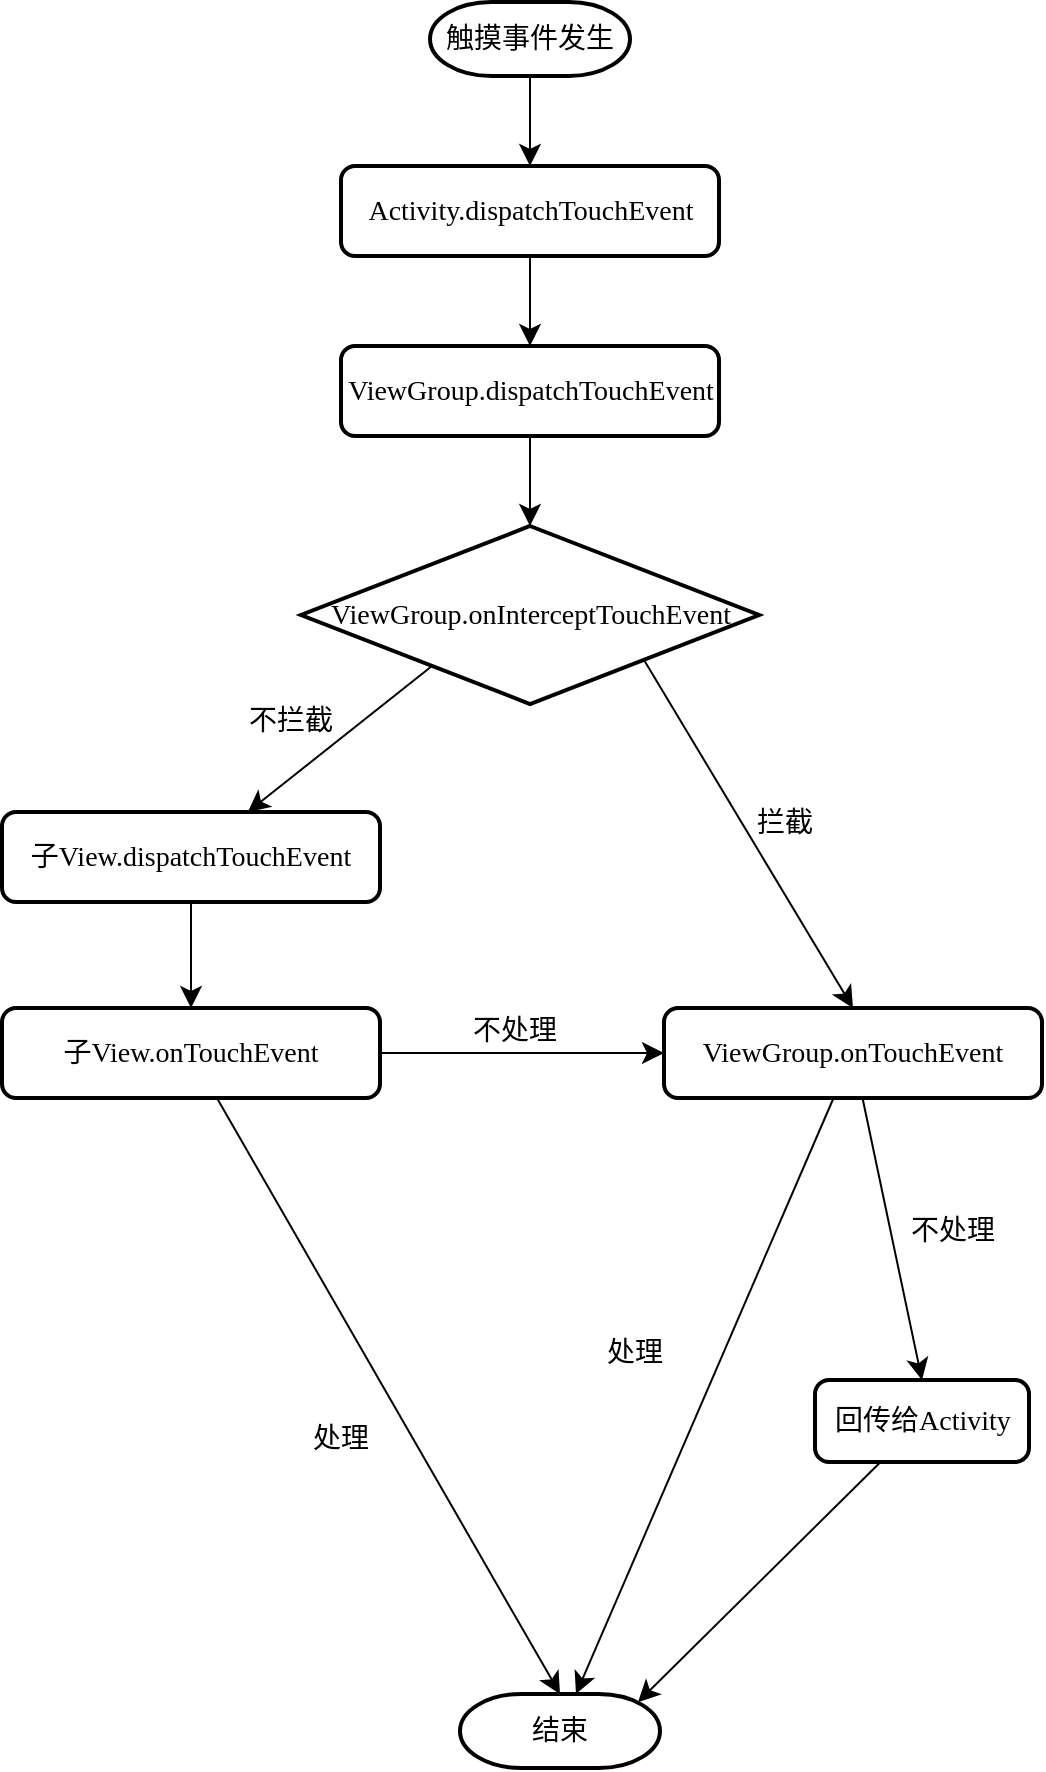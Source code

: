 <mxfile version="26.2.5">
  <diagram name="第 1 页" id="j5qo4Wbj1wZFAhKcdQzH">
    <mxGraphModel dx="1315" dy="1618" grid="0" gridSize="10" guides="1" tooltips="1" connect="1" arrows="1" fold="1" page="0" pageScale="1" pageWidth="827" pageHeight="1169" math="0" shadow="0">
      <root>
        <mxCell id="0" />
        <mxCell id="1" parent="0" />
        <mxCell id="qDCxLhv-A8sAmJ7qmU_K-5" style="edgeStyle=none;curved=1;rounded=0;orthogonalLoop=1;jettySize=auto;html=1;entryX=0.5;entryY=0;entryDx=0;entryDy=0;startSize=8;endSize=8;" edge="1" parent="1" source="qDCxLhv-A8sAmJ7qmU_K-1" target="qDCxLhv-A8sAmJ7qmU_K-2">
          <mxGeometry relative="1" as="geometry" />
        </mxCell>
        <mxCell id="qDCxLhv-A8sAmJ7qmU_K-1" value="&lt;font style=&quot;font-size: 14px;&quot; face=&quot;宋体&quot;&gt;触摸事件发生&lt;/font&gt;" style="strokeWidth=2;html=1;shape=mxgraph.flowchart.terminator;whiteSpace=wrap;fontFamily=Times New Roman;" vertex="1" parent="1">
          <mxGeometry x="-3" y="-558" width="100" height="37" as="geometry" />
        </mxCell>
        <mxCell id="qDCxLhv-A8sAmJ7qmU_K-6" style="edgeStyle=none;curved=1;rounded=0;orthogonalLoop=1;jettySize=auto;html=1;entryX=0.5;entryY=0;entryDx=0;entryDy=0;startSize=8;endSize=8;" edge="1" parent="1" source="qDCxLhv-A8sAmJ7qmU_K-2" target="qDCxLhv-A8sAmJ7qmU_K-3">
          <mxGeometry relative="1" as="geometry" />
        </mxCell>
        <mxCell id="qDCxLhv-A8sAmJ7qmU_K-2" value="&lt;font style=&quot;font-size: 14px;&quot;&gt;Activity.dispatchTouchEvent&lt;/font&gt;" style="rounded=1;whiteSpace=wrap;html=1;absoluteArcSize=1;arcSize=14;strokeWidth=2;fontFamily=Times New Roman;" vertex="1" parent="1">
          <mxGeometry x="-47.5" y="-476" width="189" height="45" as="geometry" />
        </mxCell>
        <mxCell id="qDCxLhv-A8sAmJ7qmU_K-8" value="" style="edgeStyle=none;curved=1;rounded=0;orthogonalLoop=1;jettySize=auto;html=1;startSize=8;endSize=8;" edge="1" parent="1" source="qDCxLhv-A8sAmJ7qmU_K-3" target="qDCxLhv-A8sAmJ7qmU_K-7">
          <mxGeometry relative="1" as="geometry" />
        </mxCell>
        <mxCell id="qDCxLhv-A8sAmJ7qmU_K-3" value="&lt;font style=&quot;font-size: 14px;&quot;&gt;ViewGroup.dispatchTouchEvent&lt;/font&gt;" style="rounded=1;whiteSpace=wrap;html=1;absoluteArcSize=1;arcSize=14;strokeWidth=2;fontFamily=Times New Roman;" vertex="1" parent="1">
          <mxGeometry x="-47.5" y="-386" width="189" height="45" as="geometry" />
        </mxCell>
        <mxCell id="qDCxLhv-A8sAmJ7qmU_K-11" style="edgeStyle=none;curved=1;rounded=0;orthogonalLoop=1;jettySize=auto;html=1;startSize=8;endSize=8;exitX=0.286;exitY=0.787;exitDx=0;exitDy=0;exitPerimeter=0;" edge="1" parent="1" source="qDCxLhv-A8sAmJ7qmU_K-7" target="qDCxLhv-A8sAmJ7qmU_K-9">
          <mxGeometry relative="1" as="geometry" />
        </mxCell>
        <mxCell id="qDCxLhv-A8sAmJ7qmU_K-12" value="&lt;font style=&quot;font-size: 14px;&quot; face=&quot;宋体&quot;&gt;不拦截&lt;/font&gt;" style="edgeLabel;html=1;align=center;verticalAlign=middle;resizable=0;points=[];fontFamily=Times New Roman;" vertex="1" connectable="0" parent="qDCxLhv-A8sAmJ7qmU_K-11">
          <mxGeometry x="-0.256" y="-3" relative="1" as="geometry">
            <mxPoint x="-35" y="3" as="offset" />
          </mxGeometry>
        </mxCell>
        <mxCell id="qDCxLhv-A8sAmJ7qmU_K-15" style="edgeStyle=none;curved=1;rounded=0;orthogonalLoop=1;jettySize=auto;html=1;entryX=0.5;entryY=0;entryDx=0;entryDy=0;startSize=8;endSize=8;" edge="1" parent="1" target="qDCxLhv-A8sAmJ7qmU_K-14">
          <mxGeometry relative="1" as="geometry">
            <mxPoint x="101" y="-234" as="sourcePoint" />
          </mxGeometry>
        </mxCell>
        <mxCell id="qDCxLhv-A8sAmJ7qmU_K-16" value="&lt;font style=&quot;font-size: 14px;&quot; face=&quot;宋体&quot;&gt;拦截&lt;/font&gt;" style="edgeLabel;html=1;align=center;verticalAlign=middle;resizable=0;points=[];fontFamily=Times New Roman;" vertex="1" connectable="0" parent="qDCxLhv-A8sAmJ7qmU_K-15">
          <mxGeometry x="-0.254" y="-2" relative="1" as="geometry">
            <mxPoint x="34" y="19" as="offset" />
          </mxGeometry>
        </mxCell>
        <mxCell id="qDCxLhv-A8sAmJ7qmU_K-7" value="&lt;span style=&quot;font-size: 14px;&quot;&gt;ViewGroup.onInterceptTouchEvent&lt;/span&gt;" style="strokeWidth=2;html=1;shape=mxgraph.flowchart.decision;whiteSpace=wrap;fontFamily=Times New Roman;" vertex="1" parent="1">
          <mxGeometry x="-67.5" y="-296" width="229" height="89" as="geometry" />
        </mxCell>
        <mxCell id="qDCxLhv-A8sAmJ7qmU_K-13" value="" style="edgeStyle=none;curved=1;rounded=0;orthogonalLoop=1;jettySize=auto;html=1;startSize=8;endSize=8;" edge="1" parent="1" source="qDCxLhv-A8sAmJ7qmU_K-9" target="qDCxLhv-A8sAmJ7qmU_K-10">
          <mxGeometry relative="1" as="geometry" />
        </mxCell>
        <mxCell id="qDCxLhv-A8sAmJ7qmU_K-9" value="&lt;font style=&quot;font-size: 14px;&quot;&gt;子View.dispatchTouchEvent&lt;/font&gt;" style="rounded=1;whiteSpace=wrap;html=1;absoluteArcSize=1;arcSize=14;strokeWidth=2;fontFamily=Times New Roman;" vertex="1" parent="1">
          <mxGeometry x="-217" y="-153" width="189" height="45" as="geometry" />
        </mxCell>
        <mxCell id="qDCxLhv-A8sAmJ7qmU_K-28" style="edgeStyle=none;curved=1;rounded=0;orthogonalLoop=1;jettySize=auto;html=1;entryX=0;entryY=0.5;entryDx=0;entryDy=0;startSize=8;endSize=8;" edge="1" parent="1" source="qDCxLhv-A8sAmJ7qmU_K-10" target="qDCxLhv-A8sAmJ7qmU_K-14">
          <mxGeometry relative="1" as="geometry" />
        </mxCell>
        <mxCell id="qDCxLhv-A8sAmJ7qmU_K-10" value="&lt;font style=&quot;font-size: 14px;&quot;&gt;子View.on&lt;/font&gt;&lt;span style=&quot;font-size: 14px; background-color: transparent; color: light-dark(rgb(0, 0, 0), rgb(255, 255, 255));&quot;&gt;TouchEvent&lt;/span&gt;" style="rounded=1;whiteSpace=wrap;html=1;absoluteArcSize=1;arcSize=14;strokeWidth=2;fontFamily=Times New Roman;" vertex="1" parent="1">
          <mxGeometry x="-217" y="-55" width="189" height="45" as="geometry" />
        </mxCell>
        <mxCell id="qDCxLhv-A8sAmJ7qmU_K-22" style="edgeStyle=none;curved=1;rounded=0;orthogonalLoop=1;jettySize=auto;html=1;startSize=8;endSize=8;" edge="1" parent="1" source="qDCxLhv-A8sAmJ7qmU_K-14" target="qDCxLhv-A8sAmJ7qmU_K-19">
          <mxGeometry relative="1" as="geometry" />
        </mxCell>
        <mxCell id="qDCxLhv-A8sAmJ7qmU_K-25" style="edgeStyle=none;curved=1;rounded=0;orthogonalLoop=1;jettySize=auto;html=1;entryX=0.5;entryY=0;entryDx=0;entryDy=0;startSize=8;endSize=8;" edge="1" parent="1" source="qDCxLhv-A8sAmJ7qmU_K-14" target="qDCxLhv-A8sAmJ7qmU_K-24">
          <mxGeometry relative="1" as="geometry" />
        </mxCell>
        <mxCell id="qDCxLhv-A8sAmJ7qmU_K-14" value="&lt;font style=&quot;font-size: 14px;&quot;&gt;ViewGroup.on&lt;/font&gt;&lt;span style=&quot;font-size: 14px; background-color: transparent; color: light-dark(rgb(0, 0, 0), rgb(255, 255, 255));&quot;&gt;TouchEvent&lt;/span&gt;" style="rounded=1;whiteSpace=wrap;html=1;absoluteArcSize=1;arcSize=14;strokeWidth=2;fontFamily=Times New Roman;" vertex="1" parent="1">
          <mxGeometry x="114" y="-55" width="189" height="45" as="geometry" />
        </mxCell>
        <mxCell id="qDCxLhv-A8sAmJ7qmU_K-19" value="&lt;font style=&quot;font-size: 14px;&quot; face=&quot;宋体&quot;&gt;结束&lt;/font&gt;" style="strokeWidth=2;html=1;shape=mxgraph.flowchart.terminator;whiteSpace=wrap;fontFamily=Times New Roman;" vertex="1" parent="1">
          <mxGeometry x="12" y="288" width="100" height="37" as="geometry" />
        </mxCell>
        <mxCell id="qDCxLhv-A8sAmJ7qmU_K-20" style="edgeStyle=none;curved=1;rounded=0;orthogonalLoop=1;jettySize=auto;html=1;entryX=0.5;entryY=0;entryDx=0;entryDy=0;entryPerimeter=0;startSize=8;endSize=8;" edge="1" parent="1" source="qDCxLhv-A8sAmJ7qmU_K-10" target="qDCxLhv-A8sAmJ7qmU_K-19">
          <mxGeometry relative="1" as="geometry" />
        </mxCell>
        <mxCell id="qDCxLhv-A8sAmJ7qmU_K-21" value="&lt;font style=&quot;font-size: 14px;&quot; face=&quot;宋体&quot;&gt;处理&lt;/font&gt;" style="edgeLabel;html=1;align=center;verticalAlign=middle;resizable=0;points=[];fontFamily=Times New Roman;" vertex="1" connectable="0" parent="qDCxLhv-A8sAmJ7qmU_K-20">
          <mxGeometry x="0.104" y="1" relative="1" as="geometry">
            <mxPoint x="-34" y="7" as="offset" />
          </mxGeometry>
        </mxCell>
        <mxCell id="qDCxLhv-A8sAmJ7qmU_K-23" value="&lt;font style=&quot;font-size: 14px;&quot; face=&quot;宋体&quot;&gt;处理&lt;/font&gt;" style="edgeLabel;html=1;align=center;verticalAlign=middle;resizable=0;points=[];fontFamily=Times New Roman;" vertex="1" connectable="0" parent="1">
          <mxGeometry x="99.001" y="117.996" as="geometry" />
        </mxCell>
        <mxCell id="qDCxLhv-A8sAmJ7qmU_K-24" value="&lt;span style=&quot;font-size: 14px;&quot;&gt;回传给Activity&lt;/span&gt;" style="rounded=1;whiteSpace=wrap;html=1;absoluteArcSize=1;arcSize=14;strokeWidth=2;fontFamily=Times New Roman;" vertex="1" parent="1">
          <mxGeometry x="189.5" y="131" width="107" height="41" as="geometry" />
        </mxCell>
        <mxCell id="qDCxLhv-A8sAmJ7qmU_K-26" value="&lt;font style=&quot;font-size: 14px;&quot; face=&quot;宋体&quot;&gt;不处理&lt;/font&gt;" style="edgeLabel;html=1;align=center;verticalAlign=middle;resizable=0;points=[];fontFamily=Times New Roman;" vertex="1" connectable="0" parent="1">
          <mxGeometry x="258.005" y="56.996" as="geometry" />
        </mxCell>
        <mxCell id="qDCxLhv-A8sAmJ7qmU_K-27" style="edgeStyle=none;curved=1;rounded=0;orthogonalLoop=1;jettySize=auto;html=1;entryX=0.89;entryY=0.11;entryDx=0;entryDy=0;entryPerimeter=0;startSize=8;endSize=8;" edge="1" parent="1" source="qDCxLhv-A8sAmJ7qmU_K-24" target="qDCxLhv-A8sAmJ7qmU_K-19">
          <mxGeometry relative="1" as="geometry" />
        </mxCell>
        <mxCell id="qDCxLhv-A8sAmJ7qmU_K-30" value="&lt;font style=&quot;font-size: 14px;&quot; face=&quot;宋体&quot;&gt;不处理&lt;/font&gt;" style="edgeLabel;html=1;align=center;verticalAlign=middle;resizable=0;points=[];fontFamily=Times New Roman;" vertex="1" connectable="0" parent="1">
          <mxGeometry x="243.005" y="96.996" as="geometry">
            <mxPoint x="-204" y="-140" as="offset" />
          </mxGeometry>
        </mxCell>
      </root>
    </mxGraphModel>
  </diagram>
</mxfile>
